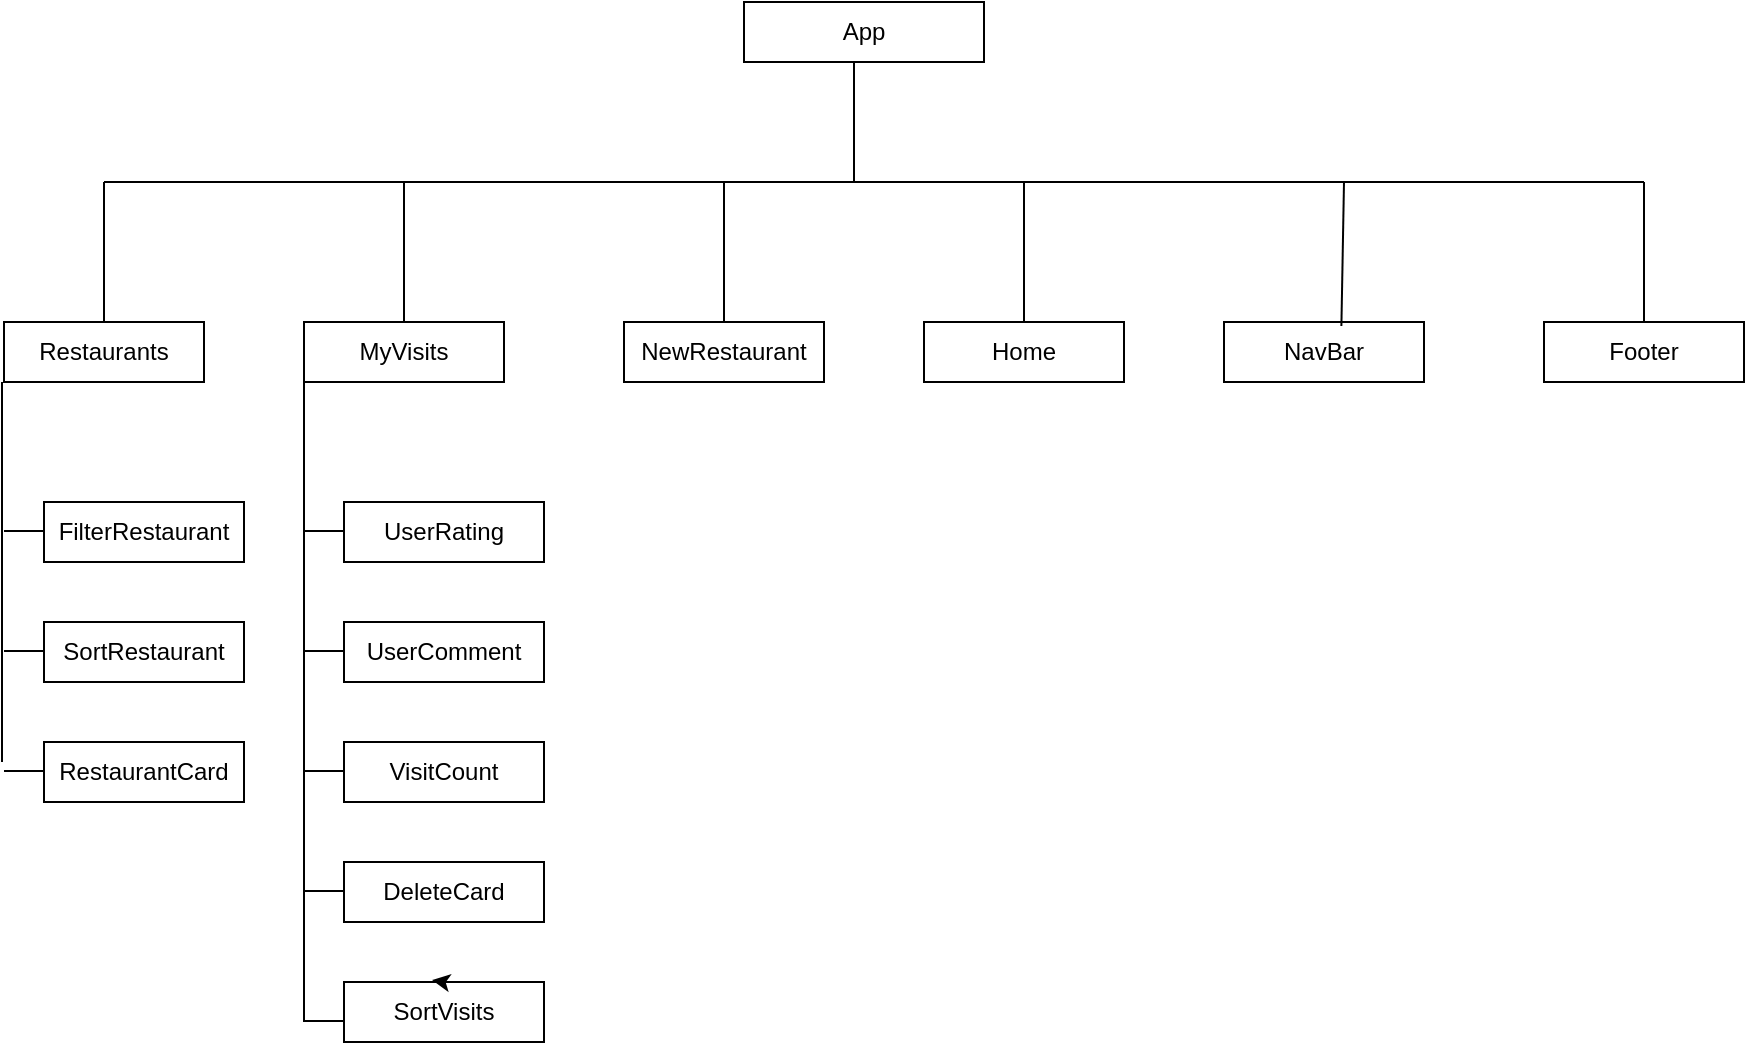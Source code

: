 <mxfile>
    <diagram id="W1WZFluRfmLV3LKFympR" name="Page-1">
        <mxGraphModel dx="1676" dy="854" grid="1" gridSize="10" guides="1" tooltips="1" connect="1" arrows="1" fold="1" page="1" pageScale="1" pageWidth="850" pageHeight="1100" math="0" shadow="0">
            <root>
                <mxCell id="0"/>
                <mxCell id="1" parent="0"/>
                <mxCell id="71" value="App" style="rounded=0;whiteSpace=wrap;html=1;" parent="1" vertex="1">
                    <mxGeometry x="370" y="30" width="120" height="30" as="geometry"/>
                </mxCell>
                <mxCell id="72" value="" style="endArrow=none;html=1;" parent="1" edge="1">
                    <mxGeometry width="50" height="50" relative="1" as="geometry">
                        <mxPoint x="425" y="120" as="sourcePoint"/>
                        <mxPoint x="425" y="60" as="targetPoint"/>
                    </mxGeometry>
                </mxCell>
                <mxCell id="74" value="" style="endArrow=none;html=1;" parent="1" edge="1">
                    <mxGeometry width="50" height="50" relative="1" as="geometry">
                        <mxPoint x="50" y="120" as="sourcePoint"/>
                        <mxPoint x="820" y="120" as="targetPoint"/>
                    </mxGeometry>
                </mxCell>
                <mxCell id="75" value="" style="endArrow=none;html=1;" parent="1" edge="1">
                    <mxGeometry width="50" height="50" relative="1" as="geometry">
                        <mxPoint x="50" y="190" as="sourcePoint"/>
                        <mxPoint x="50" y="120" as="targetPoint"/>
                    </mxGeometry>
                </mxCell>
                <mxCell id="76" value="Restaurants" style="rounded=0;whiteSpace=wrap;html=1;" parent="1" vertex="1">
                    <mxGeometry y="190" width="100" height="30" as="geometry"/>
                </mxCell>
                <mxCell id="77" value="" style="endArrow=none;html=1;" parent="1" edge="1">
                    <mxGeometry width="50" height="50" relative="1" as="geometry">
                        <mxPoint x="200" y="190" as="sourcePoint"/>
                        <mxPoint x="200" y="120" as="targetPoint"/>
                    </mxGeometry>
                </mxCell>
                <mxCell id="80" value="MyVisits" style="rounded=0;whiteSpace=wrap;html=1;" parent="1" vertex="1">
                    <mxGeometry x="150" y="190" width="100" height="30" as="geometry"/>
                </mxCell>
                <mxCell id="82" value="" style="endArrow=none;html=1;" parent="1" edge="1">
                    <mxGeometry width="50" height="50" relative="1" as="geometry">
                        <mxPoint x="360" y="190" as="sourcePoint"/>
                        <mxPoint x="360" y="120" as="targetPoint"/>
                    </mxGeometry>
                </mxCell>
                <mxCell id="83" value="NewRestaurant" style="rounded=0;whiteSpace=wrap;html=1;" parent="1" vertex="1">
                    <mxGeometry x="310" y="190" width="100" height="30" as="geometry"/>
                </mxCell>
                <mxCell id="84" value="" style="endArrow=none;html=1;exitX=0.5;exitY=0;exitDx=0;exitDy=0;" parent="1" source="86" edge="1">
                    <mxGeometry width="50" height="50" relative="1" as="geometry">
                        <mxPoint x="510" y="180" as="sourcePoint"/>
                        <mxPoint x="510" y="120" as="targetPoint"/>
                    </mxGeometry>
                </mxCell>
                <mxCell id="86" value="Home" style="rounded=0;whiteSpace=wrap;html=1;" parent="1" vertex="1">
                    <mxGeometry x="460" y="190" width="100" height="30" as="geometry"/>
                </mxCell>
                <mxCell id="87" value="NavBar" style="rounded=0;whiteSpace=wrap;html=1;" parent="1" vertex="1">
                    <mxGeometry x="610" y="190" width="100" height="30" as="geometry"/>
                </mxCell>
                <mxCell id="88" value="Footer" style="rounded=0;whiteSpace=wrap;html=1;" parent="1" vertex="1">
                    <mxGeometry x="770" y="190" width="100" height="30" as="geometry"/>
                </mxCell>
                <mxCell id="89" value="" style="endArrow=none;html=1;exitX=0.587;exitY=0.067;exitDx=0;exitDy=0;exitPerimeter=0;" parent="1" source="87" edge="1">
                    <mxGeometry width="50" height="50" relative="1" as="geometry">
                        <mxPoint x="620" y="170" as="sourcePoint"/>
                        <mxPoint x="670" y="120" as="targetPoint"/>
                    </mxGeometry>
                </mxCell>
                <mxCell id="90" value="" style="endArrow=none;html=1;exitX=0.5;exitY=0;exitDx=0;exitDy=0;" parent="1" source="88" edge="1">
                    <mxGeometry width="50" height="50" relative="1" as="geometry">
                        <mxPoint x="770" y="170" as="sourcePoint"/>
                        <mxPoint x="820" y="120" as="targetPoint"/>
                    </mxGeometry>
                </mxCell>
                <mxCell id="99" value="" style="endArrow=none;html=1;" parent="1" edge="1">
                    <mxGeometry width="50" height="50" relative="1" as="geometry">
                        <mxPoint x="-1" y="290" as="sourcePoint"/>
                        <mxPoint x="-1" y="220" as="targetPoint"/>
                    </mxGeometry>
                </mxCell>
                <mxCell id="101" value="FilterRestaurant" style="rounded=0;whiteSpace=wrap;html=1;" parent="1" vertex="1">
                    <mxGeometry x="20" y="280" width="100" height="30" as="geometry"/>
                </mxCell>
                <mxCell id="102" value="" style="endArrow=none;html=1;" parent="1" edge="1">
                    <mxGeometry width="50" height="50" relative="1" as="geometry">
                        <mxPoint y="294.5" as="sourcePoint"/>
                        <mxPoint x="20" y="294.5" as="targetPoint"/>
                    </mxGeometry>
                </mxCell>
                <mxCell id="104" value="SortRestaurant" style="rounded=0;whiteSpace=wrap;html=1;" parent="1" vertex="1">
                    <mxGeometry x="20" y="340" width="100" height="30" as="geometry"/>
                </mxCell>
                <mxCell id="105" value="RestaurantCard" style="rounded=0;whiteSpace=wrap;html=1;" parent="1" vertex="1">
                    <mxGeometry x="20" y="400" width="100" height="30" as="geometry"/>
                </mxCell>
                <mxCell id="106" value="" style="endArrow=none;html=1;" parent="1" edge="1">
                    <mxGeometry width="50" height="50" relative="1" as="geometry">
                        <mxPoint x="-1" y="410" as="sourcePoint"/>
                        <mxPoint x="-1" y="290" as="targetPoint"/>
                    </mxGeometry>
                </mxCell>
                <mxCell id="110" value="" style="endArrow=none;html=1;" parent="1" edge="1">
                    <mxGeometry width="50" height="50" relative="1" as="geometry">
                        <mxPoint y="354.5" as="sourcePoint"/>
                        <mxPoint x="20" y="354.5" as="targetPoint"/>
                    </mxGeometry>
                </mxCell>
                <mxCell id="111" value="" style="endArrow=none;html=1;" parent="1" edge="1">
                    <mxGeometry width="50" height="50" relative="1" as="geometry">
                        <mxPoint y="414.5" as="sourcePoint"/>
                        <mxPoint x="20" y="414.5" as="targetPoint"/>
                    </mxGeometry>
                </mxCell>
                <mxCell id="114" value="" style="endArrow=none;html=1;" parent="1" edge="1">
                    <mxGeometry width="50" height="50" relative="1" as="geometry">
                        <mxPoint x="150" y="420" as="sourcePoint"/>
                        <mxPoint x="150" y="220" as="targetPoint"/>
                    </mxGeometry>
                </mxCell>
                <mxCell id="118" value="UserRating" style="rounded=0;whiteSpace=wrap;html=1;" parent="1" vertex="1">
                    <mxGeometry x="170" y="280" width="100" height="30" as="geometry"/>
                </mxCell>
                <mxCell id="119" value="UserComment" style="rounded=0;whiteSpace=wrap;html=1;" parent="1" vertex="1">
                    <mxGeometry x="170" y="340" width="100" height="30" as="geometry"/>
                </mxCell>
                <mxCell id="120" value="VisitCount" style="rounded=0;whiteSpace=wrap;html=1;" parent="1" vertex="1">
                    <mxGeometry x="170" y="400" width="100" height="30" as="geometry"/>
                </mxCell>
                <mxCell id="121" value="" style="endArrow=none;html=1;" parent="1" edge="1">
                    <mxGeometry width="50" height="50" relative="1" as="geometry">
                        <mxPoint x="150" y="294.5" as="sourcePoint"/>
                        <mxPoint x="170" y="294.5" as="targetPoint"/>
                        <Array as="points">
                            <mxPoint x="160" y="294.5"/>
                        </Array>
                    </mxGeometry>
                </mxCell>
                <mxCell id="122" value="" style="endArrow=none;html=1;" parent="1" edge="1">
                    <mxGeometry width="50" height="50" relative="1" as="geometry">
                        <mxPoint x="150" y="354.5" as="sourcePoint"/>
                        <mxPoint x="170" y="354.5" as="targetPoint"/>
                    </mxGeometry>
                </mxCell>
                <mxCell id="123" value="" style="endArrow=none;html=1;" parent="1" edge="1">
                    <mxGeometry width="50" height="50" relative="1" as="geometry">
                        <mxPoint x="150" y="414.5" as="sourcePoint"/>
                        <mxPoint x="170" y="414.5" as="targetPoint"/>
                    </mxGeometry>
                </mxCell>
                <mxCell id="127" value="DeleteCard" style="rounded=0;whiteSpace=wrap;html=1;" parent="1" vertex="1">
                    <mxGeometry x="170" y="460" width="100" height="30" as="geometry"/>
                </mxCell>
                <mxCell id="128" value="" style="endArrow=none;html=1;" parent="1" edge="1">
                    <mxGeometry width="50" height="50" relative="1" as="geometry">
                        <mxPoint x="150" y="480" as="sourcePoint"/>
                        <mxPoint x="150" y="420" as="targetPoint"/>
                    </mxGeometry>
                </mxCell>
                <mxCell id="131" value="" style="endArrow=none;html=1;" parent="1" edge="1">
                    <mxGeometry width="50" height="50" relative="1" as="geometry">
                        <mxPoint x="150" y="474.5" as="sourcePoint"/>
                        <mxPoint x="170" y="474.5" as="targetPoint"/>
                    </mxGeometry>
                </mxCell>
                <mxCell id="132" value="" style="endArrow=none;html=1;" edge="1" parent="1">
                    <mxGeometry width="50" height="50" relative="1" as="geometry">
                        <mxPoint x="150" y="540" as="sourcePoint"/>
                        <mxPoint x="150" y="480" as="targetPoint"/>
                    </mxGeometry>
                </mxCell>
                <mxCell id="133" value="" style="endArrow=none;html=1;" edge="1" parent="1">
                    <mxGeometry width="50" height="50" relative="1" as="geometry">
                        <mxPoint x="150" y="539.5" as="sourcePoint"/>
                        <mxPoint x="170" y="539.5" as="targetPoint"/>
                    </mxGeometry>
                </mxCell>
                <mxCell id="134" value="SortVisits" style="rounded=0;whiteSpace=wrap;html=1;" vertex="1" parent="1">
                    <mxGeometry x="170" y="520" width="100" height="30" as="geometry"/>
                </mxCell>
                <mxCell id="135" style="edgeStyle=none;html=1;exitX=0.5;exitY=0;exitDx=0;exitDy=0;entryX=0.44;entryY=-0.033;entryDx=0;entryDy=0;entryPerimeter=0;" edge="1" parent="1" source="134" target="134">
                    <mxGeometry relative="1" as="geometry"/>
                </mxCell>
            </root>
        </mxGraphModel>
    </diagram>
</mxfile>